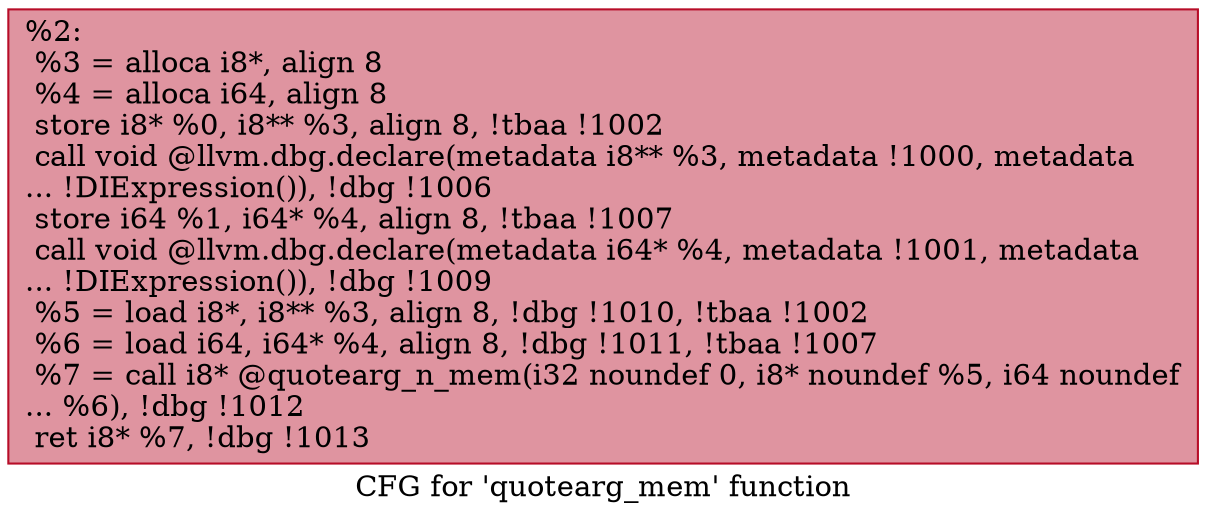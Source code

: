 digraph "CFG for 'quotearg_mem' function" {
	label="CFG for 'quotearg_mem' function";

	Node0x22fca00 [shape=record,color="#b70d28ff", style=filled, fillcolor="#b70d2870",label="{%2:\l  %3 = alloca i8*, align 8\l  %4 = alloca i64, align 8\l  store i8* %0, i8** %3, align 8, !tbaa !1002\l  call void @llvm.dbg.declare(metadata i8** %3, metadata !1000, metadata\l... !DIExpression()), !dbg !1006\l  store i64 %1, i64* %4, align 8, !tbaa !1007\l  call void @llvm.dbg.declare(metadata i64* %4, metadata !1001, metadata\l... !DIExpression()), !dbg !1009\l  %5 = load i8*, i8** %3, align 8, !dbg !1010, !tbaa !1002\l  %6 = load i64, i64* %4, align 8, !dbg !1011, !tbaa !1007\l  %7 = call i8* @quotearg_n_mem(i32 noundef 0, i8* noundef %5, i64 noundef\l... %6), !dbg !1012\l  ret i8* %7, !dbg !1013\l}"];
}
